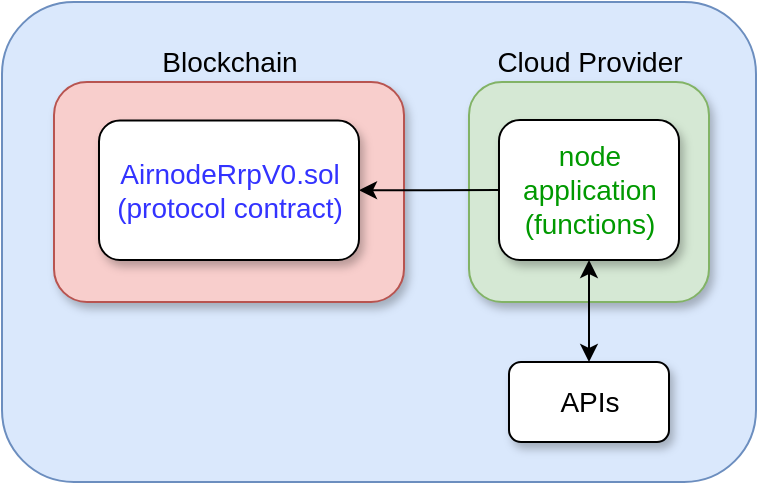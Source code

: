 <mxfile version="20.3.0" type="device"><diagram id="4O6epzg2AJXXY7ks4dIh" name="Page-1"><mxGraphModel dx="1187" dy="852" grid="1" gridSize="10" guides="1" tooltips="1" connect="1" arrows="1" fold="1" page="1" pageScale="1" pageWidth="850" pageHeight="1100" math="0" shadow="0"><root><mxCell id="0"/><mxCell id="1" parent="0"/><mxCell id="PLHr1ublGy9iBkVu0OF--1" value="" style="rounded=1;whiteSpace=wrap;html=1;fillColor=#dae8fc;strokeColor=#6c8ebf;" parent="1" vertex="1"><mxGeometry x="20" y="10" width="377" height="240" as="geometry"/></mxCell><mxCell id="l8H_vUXsylBwbUtLSSNO-1" value="" style="rounded=1;whiteSpace=wrap;html=1;fillColor=#d5e8d4;strokeColor=#82b366;shadow=1;" parent="1" vertex="1"><mxGeometry x="253.5" y="50" width="120" height="110" as="geometry"/></mxCell><mxCell id="l8H_vUXsylBwbUtLSSNO-2" value="&lt;font style=&quot;font-size: 14px&quot;&gt;APIs&lt;/font&gt;" style="rounded=1;whiteSpace=wrap;html=1;shadow=1;" parent="1" vertex="1"><mxGeometry x="273.5" y="190" width="80" height="40" as="geometry"/></mxCell><mxCell id="l8H_vUXsylBwbUtLSSNO-3" style="edgeStyle=orthogonalEdgeStyle;rounded=0;orthogonalLoop=1;jettySize=auto;html=1;entryX=0.5;entryY=0;entryDx=0;entryDy=0;startArrow=classic;startFill=1;" parent="1" source="l8H_vUXsylBwbUtLSSNO-4" target="l8H_vUXsylBwbUtLSSNO-2" edge="1"><mxGeometry relative="1" as="geometry"/></mxCell><mxCell id="l8H_vUXsylBwbUtLSSNO-4" value="&lt;font style=&quot;font-size: 14px&quot; color=&quot;#009900&quot;&gt;node&lt;br&gt;application&lt;br&gt;(functions)&lt;/font&gt;" style="rounded=1;whiteSpace=wrap;html=1;shadow=1;" parent="1" vertex="1"><mxGeometry x="268.5" y="69" width="90" height="70" as="geometry"/></mxCell><mxCell id="l8H_vUXsylBwbUtLSSNO-5" value="" style="rounded=1;whiteSpace=wrap;html=1;fillColor=#f8cecc;strokeColor=#b85450;shadow=1;" parent="1" vertex="1"><mxGeometry x="46" y="50" width="175" height="110" as="geometry"/></mxCell><mxCell id="l8H_vUXsylBwbUtLSSNO-6" value="Blockchain" style="text;html=1;strokeColor=none;fillColor=none;align=center;verticalAlign=middle;whiteSpace=wrap;rounded=0;fontSize=14;" parent="1" vertex="1"><mxGeometry x="33.5" y="30" width="200" height="20" as="geometry"/></mxCell><mxCell id="l8H_vUXsylBwbUtLSSNO-7" style="edgeStyle=orthogonalEdgeStyle;rounded=0;orthogonalLoop=1;jettySize=auto;html=1;exitX=1;exitY=0.5;exitDx=0;exitDy=0;entryX=0;entryY=0.5;entryDx=0;entryDy=0;startArrow=classic;startFill=1;strokeColor=#000000;endArrow=none;endFill=0;" parent="1" source="l8H_vUXsylBwbUtLSSNO-11" target="l8H_vUXsylBwbUtLSSNO-4" edge="1"><mxGeometry relative="1" as="geometry"><mxPoint x="204.18" y="104" as="sourcePoint"/></mxGeometry></mxCell><mxCell id="l8H_vUXsylBwbUtLSSNO-9" value="&lt;span style=&quot;font-size: 14px&quot;&gt;Cloud Provider&lt;/span&gt;" style="text;html=1;strokeColor=none;fillColor=none;align=center;verticalAlign=middle;whiteSpace=wrap;rounded=0;fontStyle=0;fontSize=14;" parent="1" vertex="1"><mxGeometry x="243.5" y="30" width="140" height="20" as="geometry"/></mxCell><mxCell id="l8H_vUXsylBwbUtLSSNO-11" value="&lt;font style=&quot;font-size: 14px&quot; color=&quot;#3333ff&quot;&gt;AirnodeRrpV0.sol&lt;br&gt;(protocol contract)&lt;/font&gt;" style="rounded=1;whiteSpace=wrap;html=1;shadow=1;" parent="1" vertex="1"><mxGeometry x="68.5" y="69.25" width="130" height="69.75" as="geometry"/></mxCell></root></mxGraphModel></diagram></mxfile>